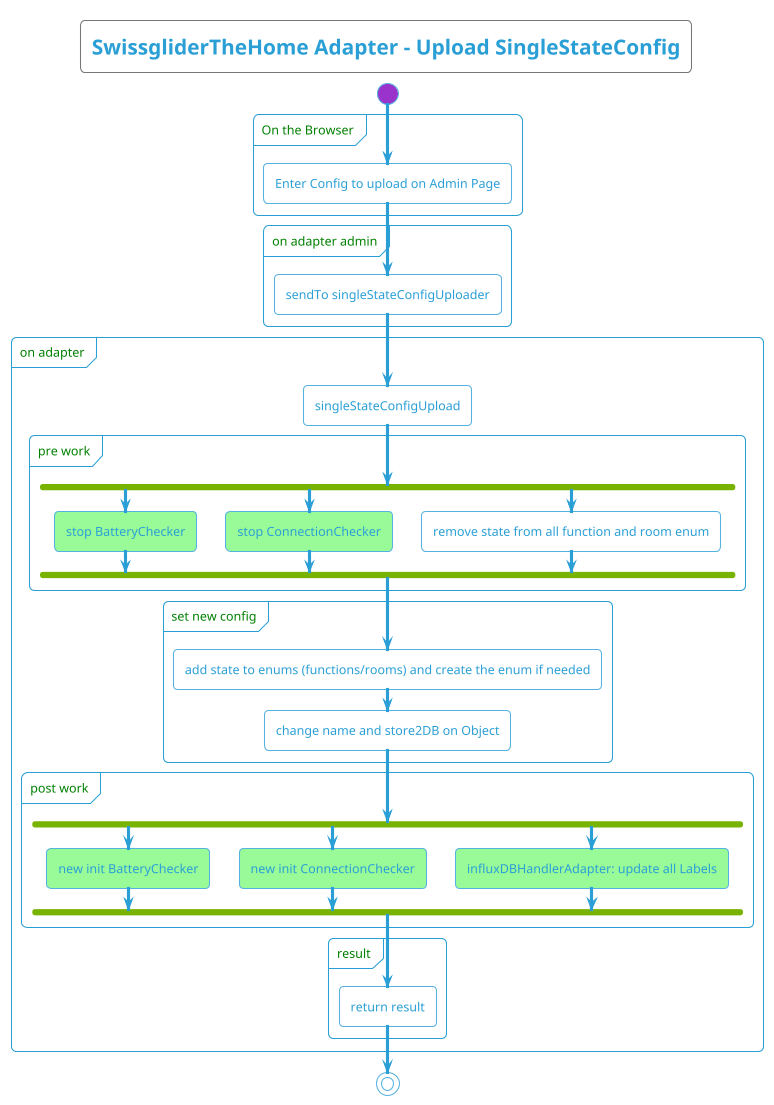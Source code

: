 @startuml
!theme cyborg-outline

<style>
    diamond {
        BackgroundColor #ccf
    }
    partition {
        FontColor green
        RoundCorner 10
    }
  arrow {
    FontColor black
    FontName arial
  }
</style>

title
    SwissgliderTheHome Adapter - Upload SingleStateConfig
end title

start
partition "On the Browser" {
    :Enter Config to upload on Admin Page;
}
partition "on adapter admin" {
:sendTo singleStateConfigUploader;
}
partition "on adapter" {
    :singleStateConfigUpload;
    partition "pre work" {
        fork
            #palegreen:stop BatteryChecker;
            fork again
            #palegreen:stop ConnectionChecker;
            fork again
            :remove state from all function and room enum;
        end fork
    }
    partition "set new config" {
        :add state to enums (functions/rooms) and create the enum if needed;
        :change name and store2DB on Object;
    }
    partition "post work" {
        fork
            #palegreen:new init BatteryChecker;
            fork again
            #palegreen:new init ConnectionChecker;
            fork again
            #palegreen:influxDBHandlerAdapter: update all Labels;
        end fork
    }
    partition "result" {
        :return result;
    }
}
stop

@enduml